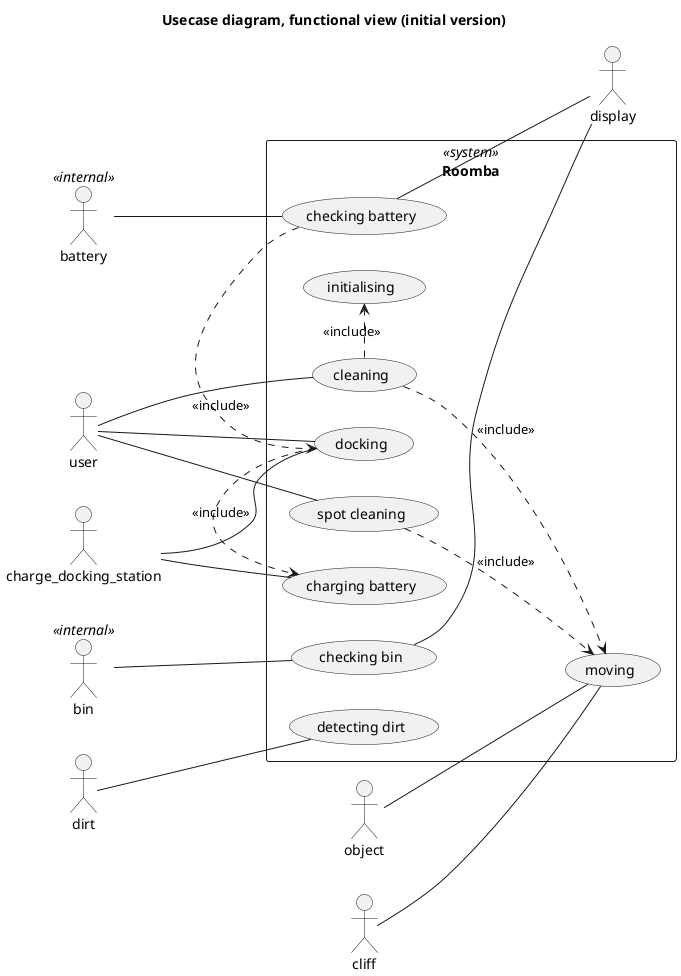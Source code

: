 @startuml

title Usecase diagram, functional view (initial version)

left to right direction
skinparam packageStyle rectangle

actor user
actor object
actor cliff
actor battery <<internal>>
actor bin <<internal>> 
actor display 
actor dirt
actor charge_docking_station


rectangle Roomba <<system>> {
  user -- (cleaning)
  user -- (spot cleaning)
  user -- (docking)
  
  bin -- (checking bin)
  dirt -- (detecting dirt)
  (checking bin) -right- display
  (checking battery) -- display

  object -- (moving)
  cliff -- (moving)
  charge_docking_station -- (charging battery)
  charge_docking_station -- (docking)
  battery -- (checking battery)
  (cleaning) .> (initialising) : <<include>>
  
  (checking battery) .> (docking): <<include>>
  (cleaning) ..> (moving) : <<include>>
  (spot cleaning) ..> (moving) : <<include>>
  (docking) .> (charging battery) : <<include>>
}

@enduml